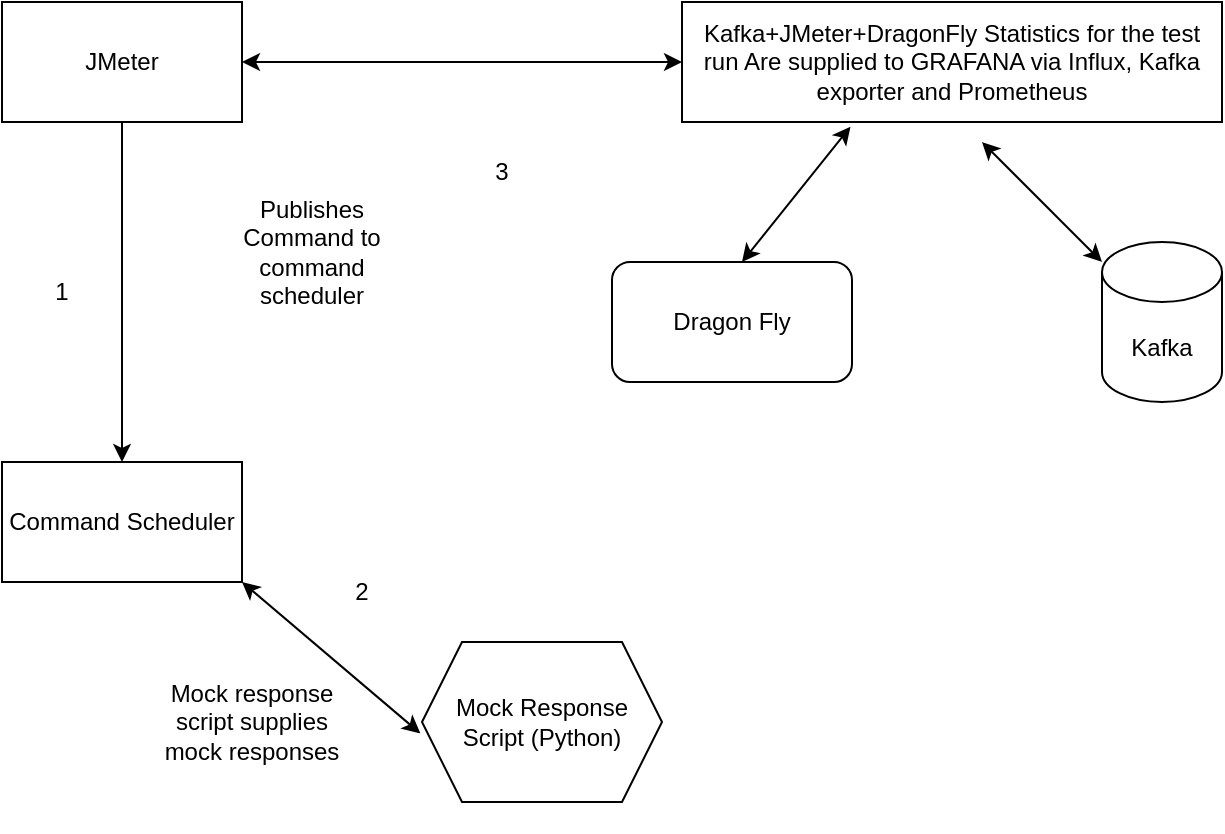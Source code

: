 <mxfile version="24.0.0" type="github">
  <diagram name="Page-1" id="z-GWT2oda8tMDkIaa_87">
    <mxGraphModel dx="1135" dy="466" grid="1" gridSize="10" guides="1" tooltips="1" connect="1" arrows="1" fold="1" page="1" pageScale="1" pageWidth="850" pageHeight="1100" math="0" shadow="0">
      <root>
        <mxCell id="0" />
        <mxCell id="1" parent="0" />
        <mxCell id="HXwUfvASEkpPxukK2amZ-1" value="JMeter" style="rounded=0;whiteSpace=wrap;html=1;" vertex="1" parent="1">
          <mxGeometry x="60" y="110" width="120" height="60" as="geometry" />
        </mxCell>
        <mxCell id="HXwUfvASEkpPxukK2amZ-2" value="" style="endArrow=classic;html=1;rounded=0;entryX=0.5;entryY=0;entryDx=0;entryDy=0;" edge="1" parent="1" source="HXwUfvASEkpPxukK2amZ-1" target="HXwUfvASEkpPxukK2amZ-4">
          <mxGeometry width="50" height="50" relative="1" as="geometry">
            <mxPoint x="130" y="190" as="sourcePoint" />
            <mxPoint x="120" y="330" as="targetPoint" />
          </mxGeometry>
        </mxCell>
        <mxCell id="HXwUfvASEkpPxukK2amZ-3" value="Publishes Command to command scheduler" style="text;html=1;align=center;verticalAlign=middle;whiteSpace=wrap;rounded=0;" vertex="1" parent="1">
          <mxGeometry x="160" y="180" width="110" height="110" as="geometry" />
        </mxCell>
        <mxCell id="HXwUfvASEkpPxukK2amZ-4" value="Command Scheduler" style="rounded=0;whiteSpace=wrap;html=1;" vertex="1" parent="1">
          <mxGeometry x="60" y="340" width="120" height="60" as="geometry" />
        </mxCell>
        <mxCell id="HXwUfvASEkpPxukK2amZ-5" value="Mock Response Script (Python)" style="shape=hexagon;perimeter=hexagonPerimeter2;whiteSpace=wrap;html=1;fixedSize=1;" vertex="1" parent="1">
          <mxGeometry x="270" y="430" width="120" height="80" as="geometry" />
        </mxCell>
        <mxCell id="HXwUfvASEkpPxukK2amZ-7" value="" style="endArrow=classic;startArrow=classic;html=1;rounded=0;exitX=-0.007;exitY=0.571;exitDx=0;exitDy=0;exitPerimeter=0;" edge="1" parent="1" source="HXwUfvASEkpPxukK2amZ-5">
          <mxGeometry width="50" height="50" relative="1" as="geometry">
            <mxPoint x="130" y="450" as="sourcePoint" />
            <mxPoint x="180" y="400" as="targetPoint" />
          </mxGeometry>
        </mxCell>
        <mxCell id="HXwUfvASEkpPxukK2amZ-8" value="Mock response script supplies mock responses" style="text;html=1;align=center;verticalAlign=middle;whiteSpace=wrap;rounded=0;" vertex="1" parent="1">
          <mxGeometry x="130" y="415" width="110" height="110" as="geometry" />
        </mxCell>
        <mxCell id="HXwUfvASEkpPxukK2amZ-9" value="Kafka" style="shape=cylinder3;whiteSpace=wrap;html=1;boundedLbl=1;backgroundOutline=1;size=15;" vertex="1" parent="1">
          <mxGeometry x="610" y="230" width="60" height="80" as="geometry" />
        </mxCell>
        <mxCell id="HXwUfvASEkpPxukK2amZ-10" value="Dragon Fly" style="rounded=1;whiteSpace=wrap;html=1;" vertex="1" parent="1">
          <mxGeometry x="365" y="240" width="120" height="60" as="geometry" />
        </mxCell>
        <mxCell id="HXwUfvASEkpPxukK2amZ-11" value="Kafka+JMeter+DragonFly Statistics for the test run Are supplied to GRAFANA via Influx, Kafka exporter and Prometheus" style="rounded=0;whiteSpace=wrap;html=1;" vertex="1" parent="1">
          <mxGeometry x="400" y="110" width="270" height="60" as="geometry" />
        </mxCell>
        <mxCell id="HXwUfvASEkpPxukK2amZ-12" value="" style="endArrow=classic;startArrow=classic;html=1;rounded=0;entryX=0.312;entryY=1.039;entryDx=0;entryDy=0;entryPerimeter=0;" edge="1" parent="1" target="HXwUfvASEkpPxukK2amZ-11">
          <mxGeometry width="50" height="50" relative="1" as="geometry">
            <mxPoint x="430" y="240" as="sourcePoint" />
            <mxPoint x="480" y="190" as="targetPoint" />
          </mxGeometry>
        </mxCell>
        <mxCell id="HXwUfvASEkpPxukK2amZ-13" value="" style="endArrow=classic;startArrow=classic;html=1;rounded=0;" edge="1" parent="1" source="HXwUfvASEkpPxukK2amZ-9">
          <mxGeometry width="50" height="50" relative="1" as="geometry">
            <mxPoint x="440" y="250" as="sourcePoint" />
            <mxPoint x="550" y="180" as="targetPoint" />
          </mxGeometry>
        </mxCell>
        <mxCell id="HXwUfvASEkpPxukK2amZ-14" value="" style="endArrow=classic;startArrow=classic;html=1;rounded=0;entryX=0;entryY=0.5;entryDx=0;entryDy=0;exitX=1;exitY=0.5;exitDx=0;exitDy=0;" edge="1" parent="1" source="HXwUfvASEkpPxukK2amZ-1" target="HXwUfvASEkpPxukK2amZ-11">
          <mxGeometry width="50" height="50" relative="1" as="geometry">
            <mxPoint x="180" y="145.58" as="sourcePoint" />
            <mxPoint x="390" y="146" as="targetPoint" />
          </mxGeometry>
        </mxCell>
        <mxCell id="HXwUfvASEkpPxukK2amZ-15" value="1" style="text;html=1;align=center;verticalAlign=middle;whiteSpace=wrap;rounded=0;" vertex="1" parent="1">
          <mxGeometry x="60" y="240" width="60" height="30" as="geometry" />
        </mxCell>
        <mxCell id="HXwUfvASEkpPxukK2amZ-16" value="2" style="text;html=1;align=center;verticalAlign=middle;whiteSpace=wrap;rounded=0;" vertex="1" parent="1">
          <mxGeometry x="210" y="390" width="60" height="30" as="geometry" />
        </mxCell>
        <mxCell id="HXwUfvASEkpPxukK2amZ-17" value="3" style="text;html=1;align=center;verticalAlign=middle;whiteSpace=wrap;rounded=0;" vertex="1" parent="1">
          <mxGeometry x="280" y="180" width="60" height="30" as="geometry" />
        </mxCell>
      </root>
    </mxGraphModel>
  </diagram>
</mxfile>
